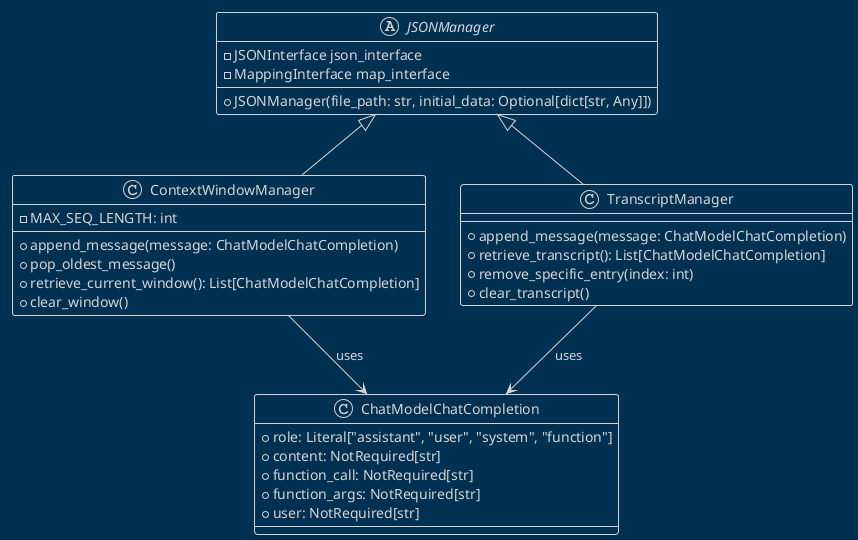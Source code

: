 @startuml ContextTranscriptManagers
!theme blueprint

abstract class JSONManager {
    - JSONInterface json_interface
    - MappingInterface map_interface
    + JSONManager(file_path: str, initial_data: Optional[dict[str, Any]])
}

class ChatModelChatCompletion {
    + role: Literal["assistant", "user", "system", "function"]
    + content: NotRequired[str]
    + function_call: NotRequired[str]
    + function_args: NotRequired[str]
    + user: NotRequired[str]
}

class ContextWindowManager extends JSONManager {
    - MAX_SEQ_LENGTH: int
    + append_message(message: ChatModelChatCompletion)
    + pop_oldest_message()
    + retrieve_current_window(): List[ChatModelChatCompletion]
    + clear_window()
}

class TranscriptManager extends JSONManager {
    + append_message(message: ChatModelChatCompletion)
    + retrieve_transcript(): List[ChatModelChatCompletion]
    + remove_specific_entry(index: int)
    + clear_transcript()
}

ContextWindowManager --> ChatModelChatCompletion : uses
TranscriptManager --> ChatModelChatCompletion : uses

@enduml